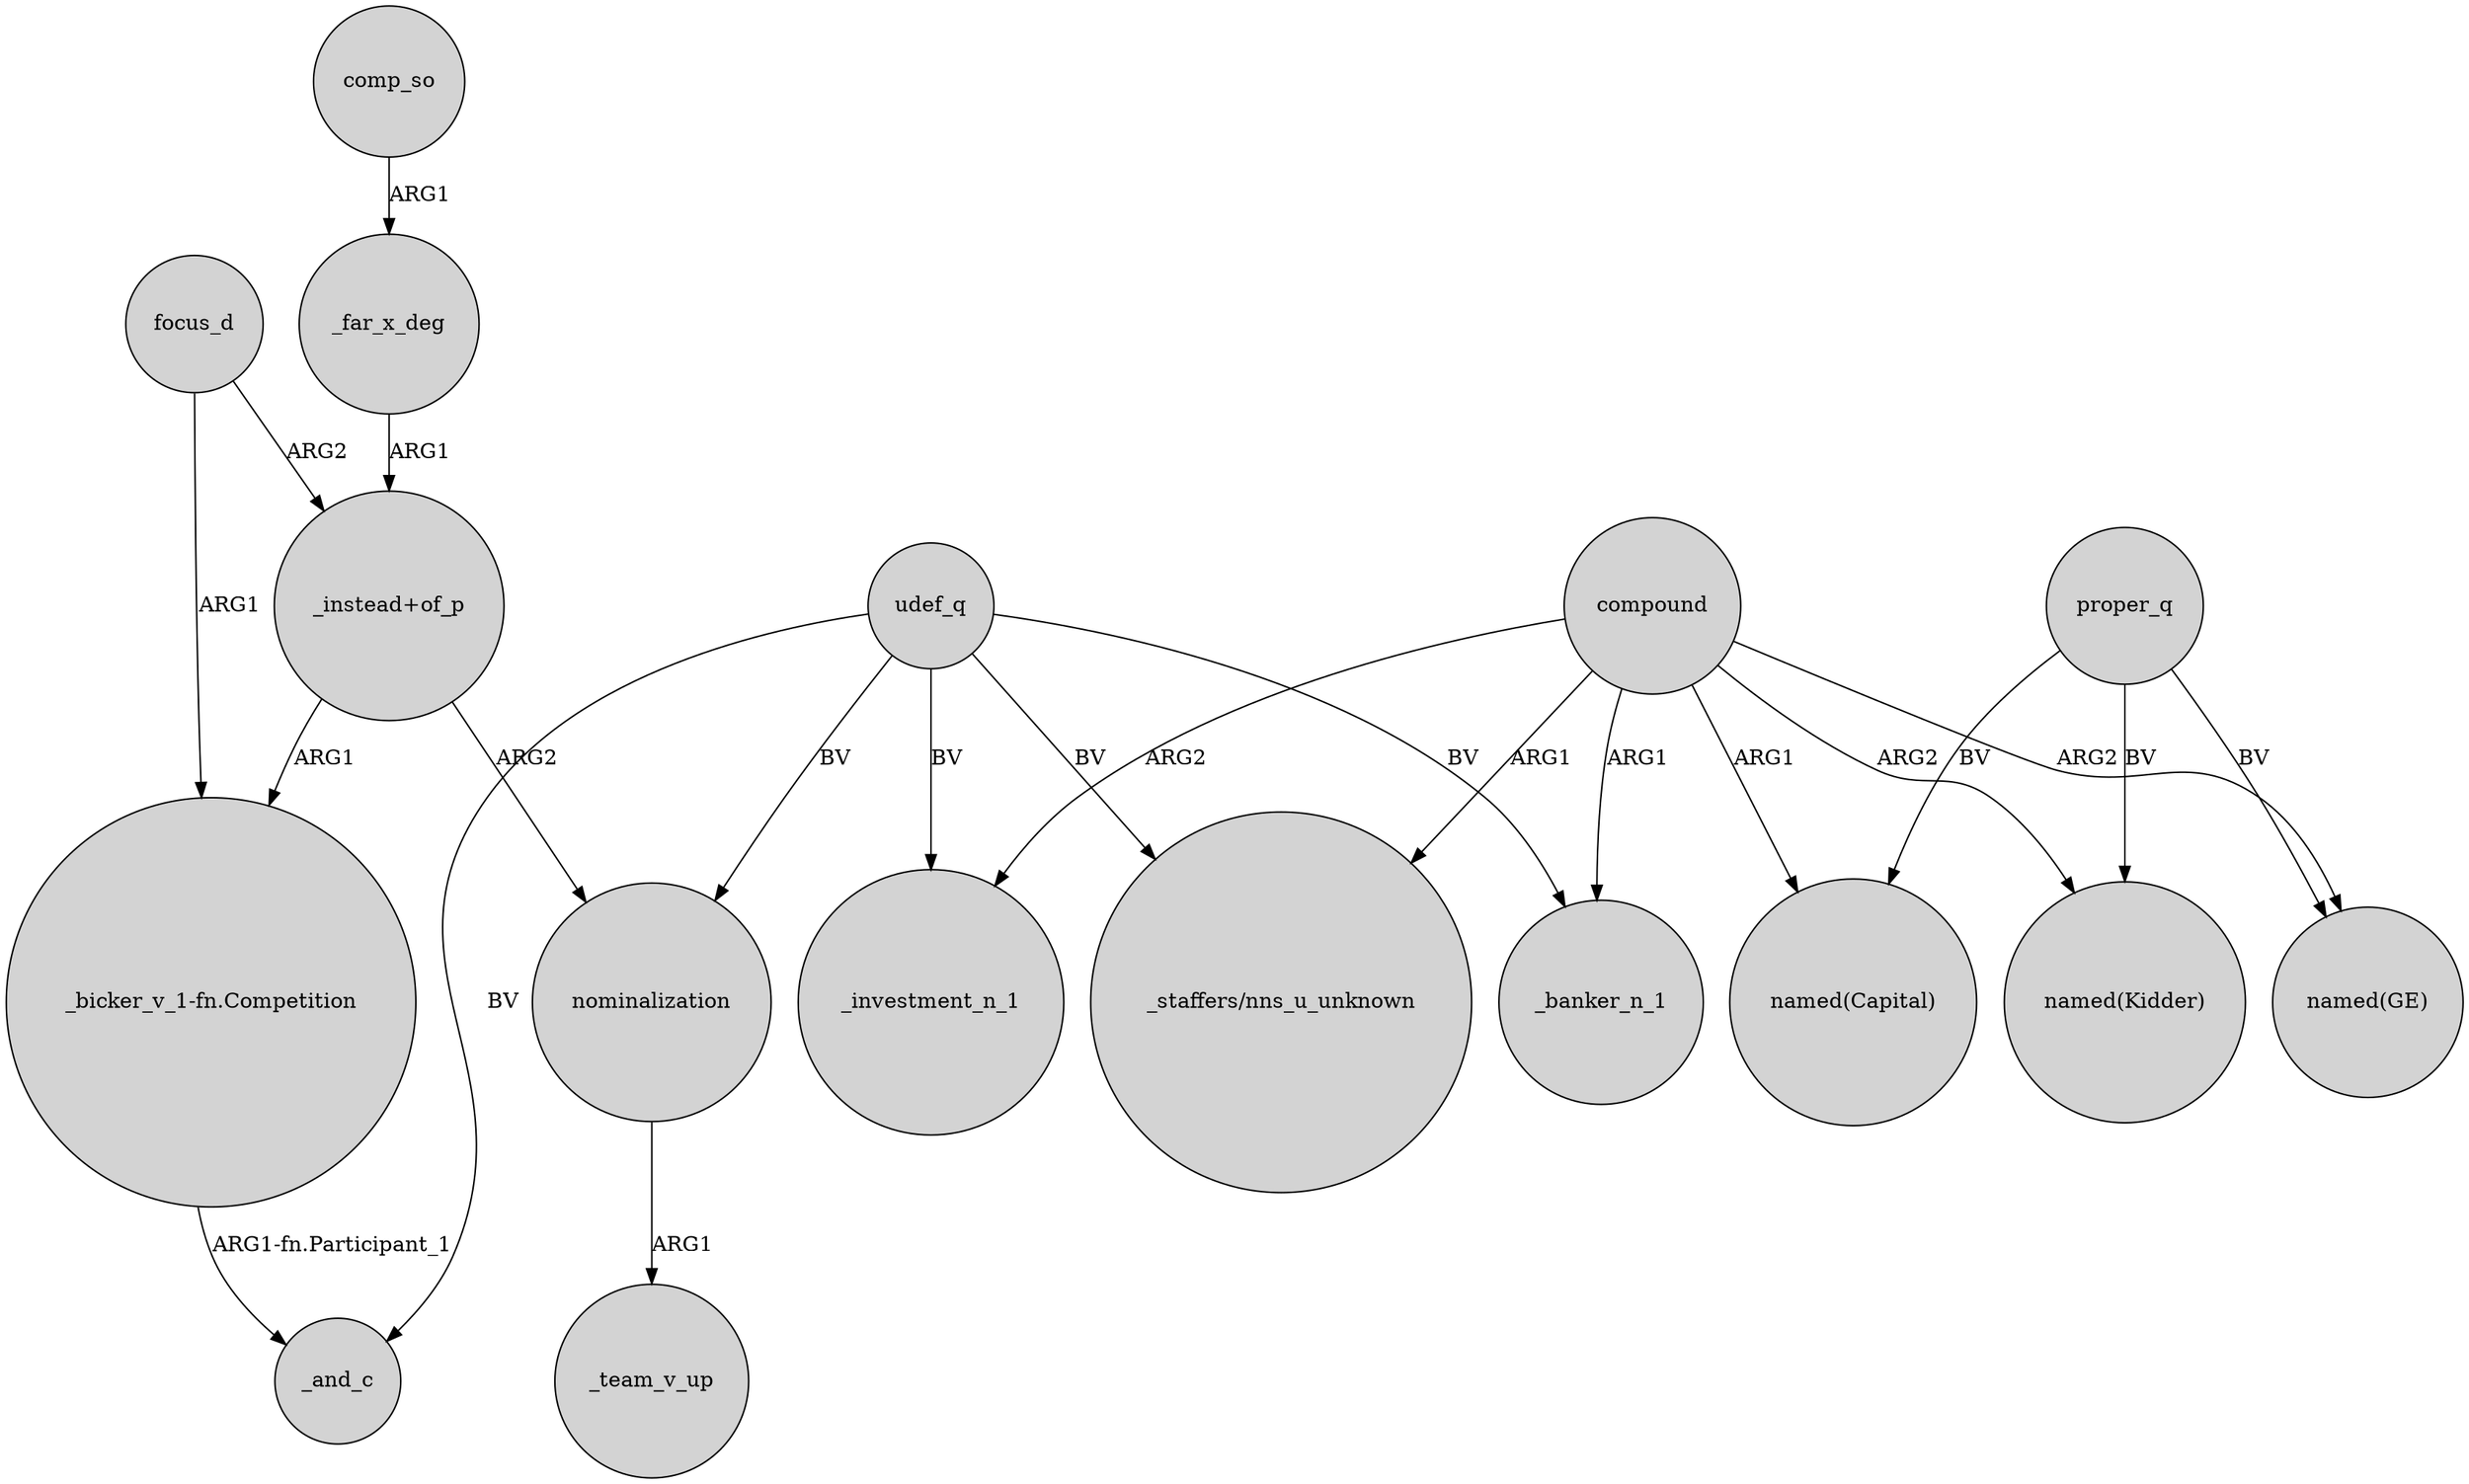 digraph {
	node [shape=circle style=filled]
	"_instead+of_p" -> "_bicker_v_1-fn.Competition" [label=ARG1]
	udef_q -> "_staffers/nns_u_unknown" [label=BV]
	compound -> _investment_n_1 [label=ARG2]
	proper_q -> "named(Capital)" [label=BV]
	udef_q -> nominalization [label=BV]
	udef_q -> _and_c [label=BV]
	compound -> "named(Kidder)" [label=ARG2]
	compound -> "_staffers/nns_u_unknown" [label=ARG1]
	"_bicker_v_1-fn.Competition" -> _and_c [label="ARG1-fn.Participant_1"]
	focus_d -> "_instead+of_p" [label=ARG2]
	_far_x_deg -> "_instead+of_p" [label=ARG1]
	proper_q -> "named(GE)" [label=BV]
	udef_q -> _investment_n_1 [label=BV]
	comp_so -> _far_x_deg [label=ARG1]
	nominalization -> _team_v_up [label=ARG1]
	compound -> _banker_n_1 [label=ARG1]
	compound -> "named(GE)" [label=ARG2]
	udef_q -> _banker_n_1 [label=BV]
	compound -> "named(Capital)" [label=ARG1]
	proper_q -> "named(Kidder)" [label=BV]
	"_instead+of_p" -> nominalization [label=ARG2]
	focus_d -> "_bicker_v_1-fn.Competition" [label=ARG1]
}
